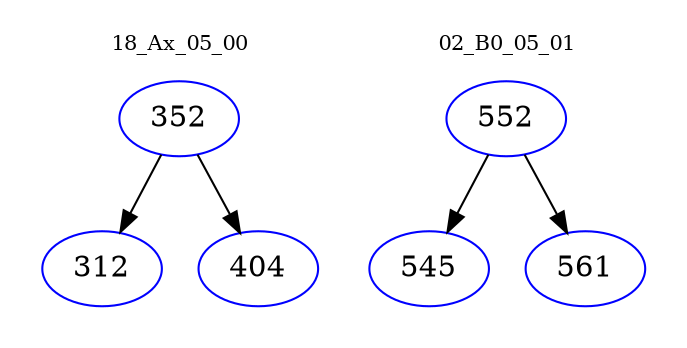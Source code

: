 digraph{
subgraph cluster_0 {
color = white
label = "18_Ax_05_00";
fontsize=10;
T0_352 [label="352", color="blue"]
T0_352 -> T0_312 [color="black"]
T0_312 [label="312", color="blue"]
T0_352 -> T0_404 [color="black"]
T0_404 [label="404", color="blue"]
}
subgraph cluster_1 {
color = white
label = "02_B0_05_01";
fontsize=10;
T1_552 [label="552", color="blue"]
T1_552 -> T1_545 [color="black"]
T1_545 [label="545", color="blue"]
T1_552 -> T1_561 [color="black"]
T1_561 [label="561", color="blue"]
}
}
